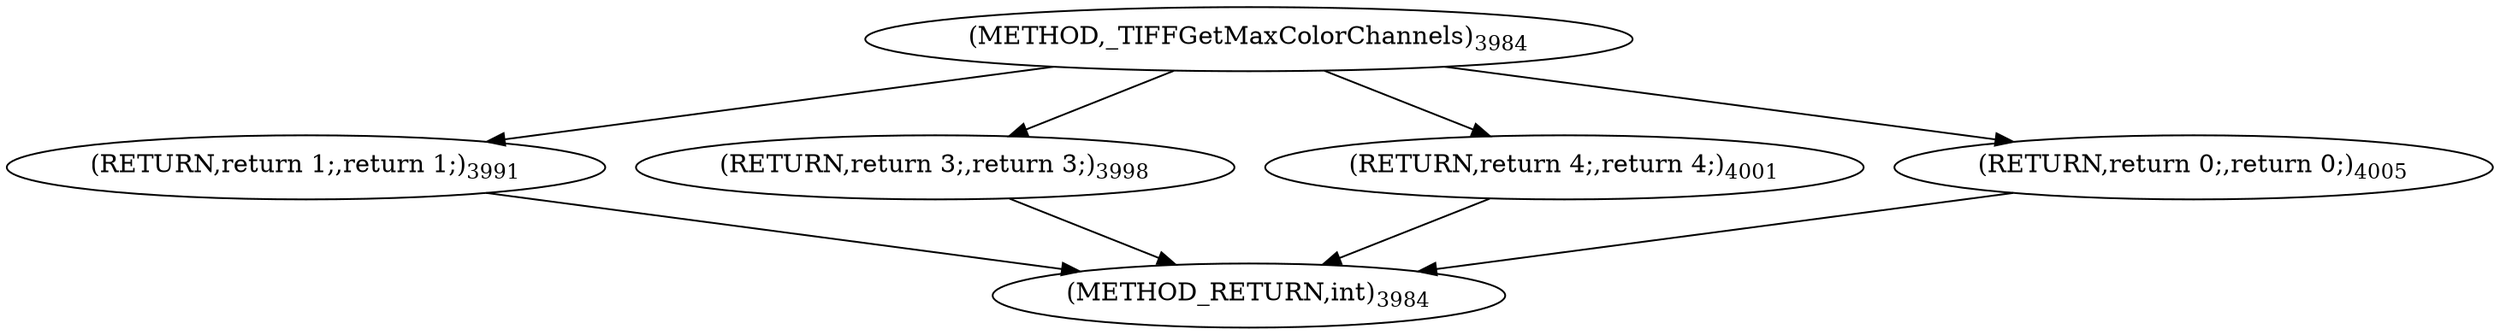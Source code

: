 digraph "_TIFFGetMaxColorChannels" {  
"88239" [label = <(RETURN,return 1;,return 1;)<SUB>3991</SUB>> ]
"88253" [label = <(RETURN,return 3;,return 3;)<SUB>3998</SUB>> ]
"88259" [label = <(RETURN,return 4;,return 4;)<SUB>4001</SUB>> ]
"88266" [label = <(RETURN,return 0;,return 0;)<SUB>4005</SUB>> ]
"88227" [label = <(METHOD,_TIFFGetMaxColorChannels)<SUB>3984</SUB>> ]
"88268" [label = <(METHOD_RETURN,int)<SUB>3984</SUB>> ]
  "88239" -> "88268" 
  "88253" -> "88268" 
  "88259" -> "88268" 
  "88266" -> "88268" 
  "88227" -> "88239" 
  "88227" -> "88253" 
  "88227" -> "88259" 
  "88227" -> "88266" 
}
